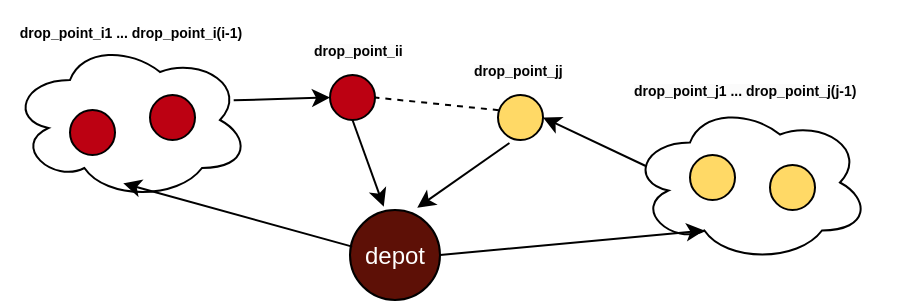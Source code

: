 <mxfile version="24.5.3" type="device">
  <diagram name="第 1 页" id="Ylpn5Sza7uNyB_0fL26g">
    <mxGraphModel dx="618" dy="469" grid="1" gridSize="10" guides="1" tooltips="1" connect="1" arrows="1" fold="1" page="1" pageScale="1" pageWidth="827" pageHeight="1169" math="0" shadow="0">
      <root>
        <mxCell id="0" />
        <mxCell id="1" parent="0" />
        <mxCell id="9A-kqaF41Z_SbBzRxTRp-1" value="" style="ellipse;shape=cloud;whiteSpace=wrap;html=1;" vertex="1" parent="1">
          <mxGeometry x="170" y="330" width="120" height="80" as="geometry" />
        </mxCell>
        <mxCell id="9A-kqaF41Z_SbBzRxTRp-2" value="&lt;font color=&quot;#ffffff&quot;&gt;depot&lt;/font&gt;" style="ellipse;whiteSpace=wrap;html=1;aspect=fixed;fillColor=#5D1006;" vertex="1" parent="1">
          <mxGeometry x="340" y="415" width="45" height="45" as="geometry" />
        </mxCell>
        <mxCell id="9A-kqaF41Z_SbBzRxTRp-6" value="" style="endArrow=classic;html=1;rounded=0;entryX=0.472;entryY=0.896;entryDx=0;entryDy=0;entryPerimeter=0;exitX=0.025;exitY=0.407;exitDx=0;exitDy=0;exitPerimeter=0;" edge="1" parent="1" source="9A-kqaF41Z_SbBzRxTRp-2" target="9A-kqaF41Z_SbBzRxTRp-1">
          <mxGeometry width="50" height="50" relative="1" as="geometry">
            <mxPoint x="140.0" y="550.0" as="sourcePoint" />
            <mxPoint x="291.36" y="401.68" as="targetPoint" />
          </mxGeometry>
        </mxCell>
        <mxCell id="9A-kqaF41Z_SbBzRxTRp-7" value="" style="ellipse;whiteSpace=wrap;html=1;aspect=fixed;fillColor=#BC0112;" vertex="1" parent="1">
          <mxGeometry x="330" y="347.5" width="22.5" height="22.5" as="geometry" />
        </mxCell>
        <mxCell id="9A-kqaF41Z_SbBzRxTRp-8" value="" style="ellipse;shape=cloud;whiteSpace=wrap;html=1;" vertex="1" parent="1">
          <mxGeometry x="480" y="361.25" width="120" height="80" as="geometry" />
        </mxCell>
        <mxCell id="9A-kqaF41Z_SbBzRxTRp-9" value="" style="endArrow=classic;html=1;rounded=0;entryX=0.31;entryY=0.8;entryDx=0;entryDy=0;entryPerimeter=0;exitX=1;exitY=0.5;exitDx=0;exitDy=0;" edge="1" parent="1" source="9A-kqaF41Z_SbBzRxTRp-2" target="9A-kqaF41Z_SbBzRxTRp-8">
          <mxGeometry width="50" height="50" relative="1" as="geometry">
            <mxPoint x="256" y="516" as="sourcePoint" />
            <mxPoint x="237" y="412" as="targetPoint" />
          </mxGeometry>
        </mxCell>
        <mxCell id="9A-kqaF41Z_SbBzRxTRp-10" value="" style="ellipse;whiteSpace=wrap;html=1;aspect=fixed;fillColor=#FFD966;" vertex="1" parent="1">
          <mxGeometry x="414" y="357.5" width="22.5" height="22.5" as="geometry" />
        </mxCell>
        <mxCell id="9A-kqaF41Z_SbBzRxTRp-11" value="" style="ellipse;whiteSpace=wrap;html=1;aspect=fixed;fillColor=#BC0112;" vertex="1" parent="1">
          <mxGeometry x="200" y="365" width="22.5" height="22.5" as="geometry" />
        </mxCell>
        <mxCell id="9A-kqaF41Z_SbBzRxTRp-12" value="" style="ellipse;whiteSpace=wrap;html=1;aspect=fixed;fillColor=#BC0112;" vertex="1" parent="1">
          <mxGeometry x="240" y="357.5" width="22.5" height="22.5" as="geometry" />
        </mxCell>
        <mxCell id="9A-kqaF41Z_SbBzRxTRp-13" value="" style="ellipse;whiteSpace=wrap;html=1;aspect=fixed;fillColor=#FFD966;" vertex="1" parent="1">
          <mxGeometry x="550" y="392.5" width="22.5" height="22.5" as="geometry" />
        </mxCell>
        <mxCell id="9A-kqaF41Z_SbBzRxTRp-14" value="" style="ellipse;whiteSpace=wrap;html=1;aspect=fixed;fillColor=#FFD966;" vertex="1" parent="1">
          <mxGeometry x="510" y="387.5" width="22.5" height="22.5" as="geometry" />
        </mxCell>
        <mxCell id="9A-kqaF41Z_SbBzRxTRp-15" value="" style="endArrow=classic;html=1;rounded=0;entryX=0;entryY=0.5;entryDx=0;entryDy=0;exitX=0.932;exitY=0.377;exitDx=0;exitDy=0;exitPerimeter=0;" edge="1" parent="1" source="9A-kqaF41Z_SbBzRxTRp-1" target="9A-kqaF41Z_SbBzRxTRp-7">
          <mxGeometry width="50" height="50" relative="1" as="geometry">
            <mxPoint x="233" y="470" as="sourcePoint" />
            <mxPoint x="237" y="412" as="targetPoint" />
          </mxGeometry>
        </mxCell>
        <mxCell id="9A-kqaF41Z_SbBzRxTRp-16" value="" style="endArrow=classic;html=1;rounded=0;exitX=0.07;exitY=0.4;exitDx=0;exitDy=0;exitPerimeter=0;entryX=1;entryY=0.5;entryDx=0;entryDy=0;" edge="1" parent="1" source="9A-kqaF41Z_SbBzRxTRp-8" target="9A-kqaF41Z_SbBzRxTRp-10">
          <mxGeometry width="50" height="50" relative="1" as="geometry">
            <mxPoint x="292" y="370" as="sourcePoint" />
            <mxPoint x="440" y="380" as="targetPoint" />
          </mxGeometry>
        </mxCell>
        <mxCell id="9A-kqaF41Z_SbBzRxTRp-19" value="&lt;font size=&quot;1&quot; style=&quot;&quot;&gt;&lt;b style=&quot;font-size: 7px;&quot;&gt;drop_point_i1 ... drop_point_i(i-1)&lt;/b&gt;&lt;/font&gt;" style="text;html=1;align=center;verticalAlign=middle;resizable=0;points=[];autosize=1;strokeColor=none;fillColor=none;" vertex="1" parent="1">
          <mxGeometry x="165" y="310" width="130" height="30" as="geometry" />
        </mxCell>
        <mxCell id="9A-kqaF41Z_SbBzRxTRp-21" value="&lt;b style=&quot;forced-color-adjust: none; color: rgb(0, 0, 0); font-family: Helvetica; font-style: normal; font-variant-ligatures: normal; font-variant-caps: normal; letter-spacing: normal; orphans: 2; text-align: center; text-indent: 0px; text-transform: none; widows: 2; word-spacing: 0px; -webkit-text-stroke-width: 0px; white-space: nowrap; background-color: rgb(251, 251, 251); text-decoration-thickness: initial; text-decoration-style: initial; text-decoration-color: initial; font-size: 7px;&quot;&gt;drop_point_j1 ... drop_point_j(j-1)&lt;/b&gt;" style="text;whiteSpace=wrap;html=1;" vertex="1" parent="1">
          <mxGeometry x="480" y="340" width="140" height="40" as="geometry" />
        </mxCell>
        <mxCell id="9A-kqaF41Z_SbBzRxTRp-22" value="" style="endArrow=classic;html=1;rounded=0;entryX=0.375;entryY=-0.037;entryDx=0;entryDy=0;entryPerimeter=0;exitX=0.5;exitY=1;exitDx=0;exitDy=0;" edge="1" parent="1" source="9A-kqaF41Z_SbBzRxTRp-7" target="9A-kqaF41Z_SbBzRxTRp-2">
          <mxGeometry width="50" height="50" relative="1" as="geometry">
            <mxPoint x="351" y="458" as="sourcePoint" />
            <mxPoint x="237" y="412" as="targetPoint" />
          </mxGeometry>
        </mxCell>
        <mxCell id="9A-kqaF41Z_SbBzRxTRp-23" value="" style="endArrow=classic;html=1;rounded=0;entryX=0.747;entryY=-0.025;entryDx=0;entryDy=0;entryPerimeter=0;exitX=0.254;exitY=1.066;exitDx=0;exitDy=0;exitPerimeter=0;" edge="1" parent="1" source="9A-kqaF41Z_SbBzRxTRp-10" target="9A-kqaF41Z_SbBzRxTRp-2">
          <mxGeometry width="50" height="50" relative="1" as="geometry">
            <mxPoint x="361" y="468" as="sourcePoint" />
            <mxPoint x="247" y="422" as="targetPoint" />
          </mxGeometry>
        </mxCell>
        <mxCell id="9A-kqaF41Z_SbBzRxTRp-24" value="" style="endArrow=none;dashed=1;html=1;rounded=0;entryX=1;entryY=0.5;entryDx=0;entryDy=0;exitX=0.017;exitY=0.338;exitDx=0;exitDy=0;exitPerimeter=0;" edge="1" parent="1" source="9A-kqaF41Z_SbBzRxTRp-10" target="9A-kqaF41Z_SbBzRxTRp-7">
          <mxGeometry width="50" height="50" relative="1" as="geometry">
            <mxPoint x="390" y="450" as="sourcePoint" />
            <mxPoint x="440" y="400" as="targetPoint" />
          </mxGeometry>
        </mxCell>
        <mxCell id="9A-kqaF41Z_SbBzRxTRp-25" value="&lt;b style=&quot;forced-color-adjust: none; color: rgb(0, 0, 0); font-family: Helvetica; font-style: normal; font-variant-ligatures: normal; font-variant-caps: normal; letter-spacing: normal; orphans: 2; text-align: center; text-indent: 0px; text-transform: none; widows: 2; word-spacing: 0px; -webkit-text-stroke-width: 0px; white-space: nowrap; background-color: rgb(251, 251, 251); text-decoration-thickness: initial; text-decoration-style: initial; text-decoration-color: initial; font-size: 7px;&quot;&gt;drop_point_ii&lt;/b&gt;" style="text;whiteSpace=wrap;html=1;" vertex="1" parent="1">
          <mxGeometry x="320" y="320" width="60" height="20" as="geometry" />
        </mxCell>
        <mxCell id="9A-kqaF41Z_SbBzRxTRp-26" value="&lt;b style=&quot;forced-color-adjust: none; color: rgb(0, 0, 0); font-family: Helvetica; font-style: normal; font-variant-ligatures: normal; font-variant-caps: normal; letter-spacing: normal; orphans: 2; text-align: center; text-indent: 0px; text-transform: none; widows: 2; word-spacing: 0px; -webkit-text-stroke-width: 0px; white-space: nowrap; background-color: rgb(251, 251, 251); text-decoration-thickness: initial; text-decoration-style: initial; text-decoration-color: initial; font-size: 7px;&quot;&gt;drop_point_jj&lt;/b&gt;&lt;div&gt;&lt;b style=&quot;forced-color-adjust: none; color: rgb(0, 0, 0); font-family: Helvetica; font-style: normal; font-variant-ligatures: normal; font-variant-caps: normal; letter-spacing: normal; orphans: 2; text-align: center; text-indent: 0px; text-transform: none; widows: 2; word-spacing: 0px; -webkit-text-stroke-width: 0px; white-space: nowrap; background-color: rgb(251, 251, 251); text-decoration-thickness: initial; text-decoration-style: initial; text-decoration-color: initial; font-size: 7px;&quot;&gt;&lt;br&gt;&lt;/b&gt;&lt;/div&gt;" style="text;whiteSpace=wrap;html=1;" vertex="1" parent="1">
          <mxGeometry x="400" y="330" width="60" height="20" as="geometry" />
        </mxCell>
      </root>
    </mxGraphModel>
  </diagram>
</mxfile>
